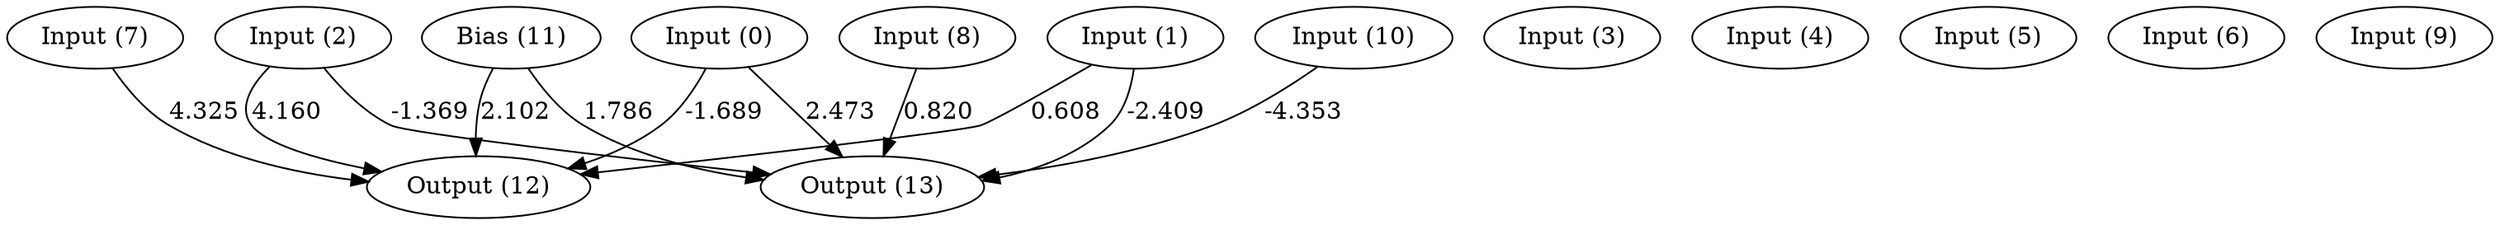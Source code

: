 digraph G {
  11 [ label="Bias (11)" ];
  0 [ label="Input (0)" ];
  1 [ label="Input (1)" ];
  2 [ label="Input (2)" ];
  3 [ label="Input (3)" ];
  4 [ label="Input (4)" ];
  5 [ label="Input (5)" ];
  6 [ label="Input (6)" ];
  7 [ label="Input (7)" ];
  8 [ label="Input (8)" ];
  9 [ label="Input (9)" ];
  10 [ label="Input (10)" ];
  12 [ label="Output (12)" ];
  13 [ label="Output (13)" ];
  { rank=same 11 0 1 2 3 4 5 6 7 8 9 10 }
  { rank=same 12 13 }
  11 -> 12 [ label="2.102" ];
  11 -> 13 [ label="1.786" ];
  0 -> 12 [ label="-1.689" ];
  0 -> 13 [ label="2.473" ];
  1 -> 12 [ label="0.608" ];
  1 -> 13 [ label="-2.409" ];
  2 -> 12 [ label="4.160" ];
  2 -> 13 [ label="-1.369" ];
  7 -> 12 [ label="4.325" ];
  8 -> 13 [ label="0.820" ];
  10 -> 13 [ label="-4.353" ];
}
